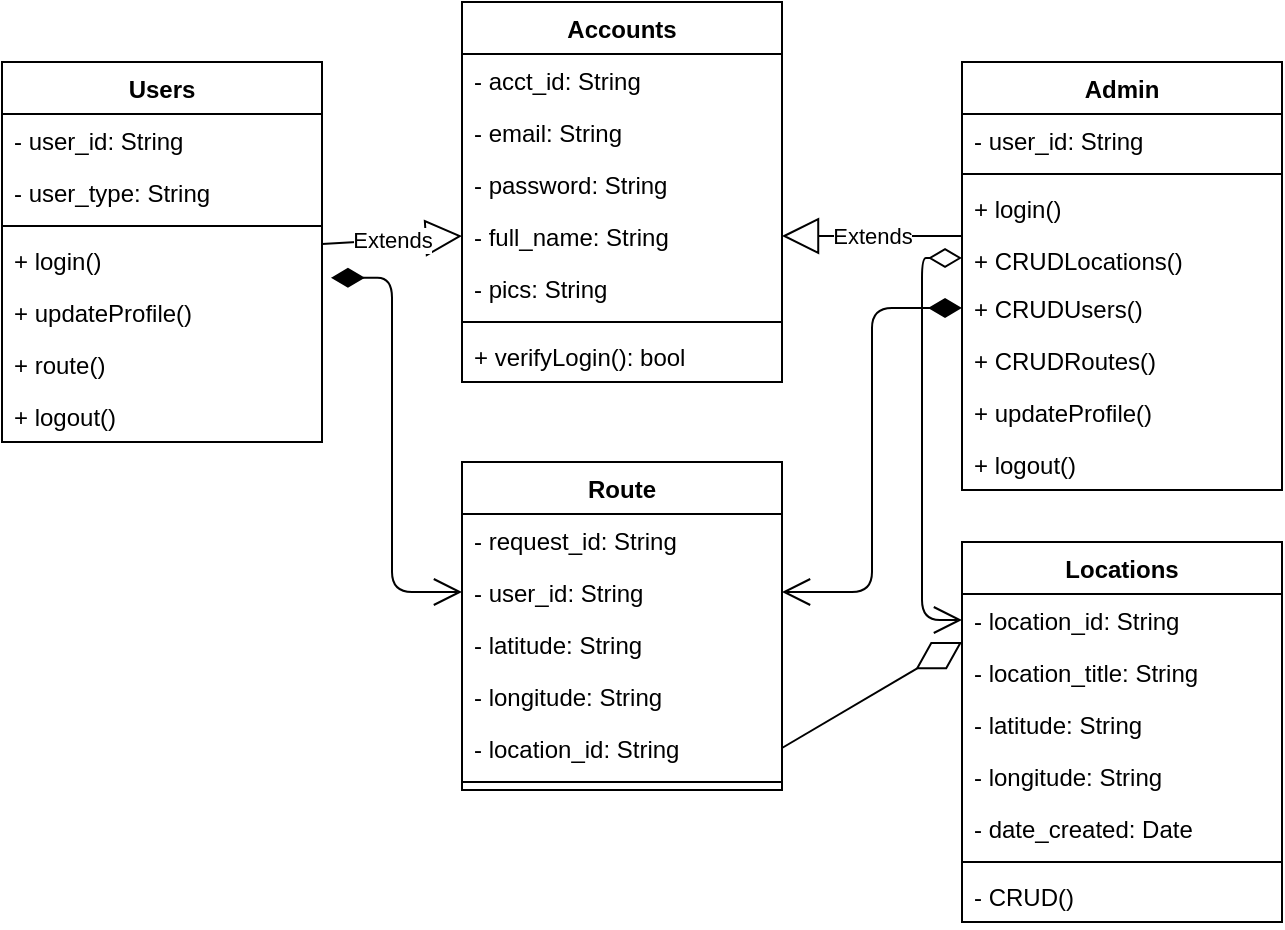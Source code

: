 <mxfile version="13.9.9" type="device"><diagram id="C5RBs43oDa-KdzZeNtuy" name="Page-1"><mxGraphModel dx="1002" dy="572" grid="1" gridSize="10" guides="1" tooltips="1" connect="1" arrows="1" fold="1" page="1" pageScale="1" pageWidth="827" pageHeight="1169" math="0" shadow="0" extFonts="Permanent Marker^https://fonts.googleapis.com/css?family=Permanent+Marker"><root><mxCell id="WIyWlLk6GJQsqaUBKTNV-0"/><mxCell id="WIyWlLk6GJQsqaUBKTNV-1" parent="WIyWlLk6GJQsqaUBKTNV-0"/><mxCell id="rUioSGqjgMgXq7_hCysb-2" value="Accounts" style="swimlane;fontStyle=1;align=center;verticalAlign=top;childLayout=stackLayout;horizontal=1;startSize=26;horizontalStack=0;resizeParent=1;resizeParentMax=0;resizeLast=0;collapsible=1;marginBottom=0;" parent="WIyWlLk6GJQsqaUBKTNV-1" vertex="1"><mxGeometry x="320" y="170" width="160" height="190" as="geometry"/></mxCell><mxCell id="-yUYOet-NQJzTtn78fEs-1" value="- acct_id: String" style="text;strokeColor=none;fillColor=none;align=left;verticalAlign=top;spacingLeft=4;spacingRight=4;overflow=hidden;rotatable=0;points=[[0,0.5],[1,0.5]];portConstraint=eastwest;" vertex="1" parent="rUioSGqjgMgXq7_hCysb-2"><mxGeometry y="26" width="160" height="26" as="geometry"/></mxCell><mxCell id="rUioSGqjgMgXq7_hCysb-6" value="- email: String" style="text;strokeColor=none;fillColor=none;align=left;verticalAlign=top;spacingLeft=4;spacingRight=4;overflow=hidden;rotatable=0;points=[[0,0.5],[1,0.5]];portConstraint=eastwest;" parent="rUioSGqjgMgXq7_hCysb-2" vertex="1"><mxGeometry y="52" width="160" height="26" as="geometry"/></mxCell><mxCell id="rUioSGqjgMgXq7_hCysb-7" value="- password: String" style="text;strokeColor=none;fillColor=none;align=left;verticalAlign=top;spacingLeft=4;spacingRight=4;overflow=hidden;rotatable=0;points=[[0,0.5],[1,0.5]];portConstraint=eastwest;" parent="rUioSGqjgMgXq7_hCysb-2" vertex="1"><mxGeometry y="78" width="160" height="26" as="geometry"/></mxCell><mxCell id="rUioSGqjgMgXq7_hCysb-33" value="- full_name: String" style="text;strokeColor=none;fillColor=none;align=left;verticalAlign=top;spacingLeft=4;spacingRight=4;overflow=hidden;rotatable=0;points=[[0,0.5],[1,0.5]];portConstraint=eastwest;" parent="rUioSGqjgMgXq7_hCysb-2" vertex="1"><mxGeometry y="104" width="160" height="26" as="geometry"/></mxCell><mxCell id="-yUYOet-NQJzTtn78fEs-0" value="- pics: String" style="text;strokeColor=none;fillColor=none;align=left;verticalAlign=top;spacingLeft=4;spacingRight=4;overflow=hidden;rotatable=0;points=[[0,0.5],[1,0.5]];portConstraint=eastwest;" vertex="1" parent="rUioSGqjgMgXq7_hCysb-2"><mxGeometry y="130" width="160" height="26" as="geometry"/></mxCell><mxCell id="rUioSGqjgMgXq7_hCysb-4" value="" style="line;strokeWidth=1;fillColor=none;align=left;verticalAlign=middle;spacingTop=-1;spacingLeft=3;spacingRight=3;rotatable=0;labelPosition=right;points=[];portConstraint=eastwest;" parent="rUioSGqjgMgXq7_hCysb-2" vertex="1"><mxGeometry y="156" width="160" height="8" as="geometry"/></mxCell><mxCell id="rUioSGqjgMgXq7_hCysb-5" value="+ verifyLogin(): bool" style="text;strokeColor=none;fillColor=none;align=left;verticalAlign=top;spacingLeft=4;spacingRight=4;overflow=hidden;rotatable=0;points=[[0,0.5],[1,0.5]];portConstraint=eastwest;" parent="rUioSGqjgMgXq7_hCysb-2" vertex="1"><mxGeometry y="164" width="160" height="26" as="geometry"/></mxCell><mxCell id="rUioSGqjgMgXq7_hCysb-9" value="Users" style="swimlane;fontStyle=1;align=center;verticalAlign=top;childLayout=stackLayout;horizontal=1;startSize=26;horizontalStack=0;resizeParent=1;resizeParentMax=0;resizeLast=0;collapsible=1;marginBottom=0;" parent="WIyWlLk6GJQsqaUBKTNV-1" vertex="1"><mxGeometry x="90" y="200" width="160" height="190" as="geometry"/></mxCell><mxCell id="c45kqgKn2ANQIQz2AFzf-6" value="- user_id: String" style="text;strokeColor=none;fillColor=none;align=left;verticalAlign=top;spacingLeft=4;spacingRight=4;overflow=hidden;rotatable=0;points=[[0,0.5],[1,0.5]];portConstraint=eastwest;" parent="rUioSGqjgMgXq7_hCysb-9" vertex="1"><mxGeometry y="26" width="160" height="26" as="geometry"/></mxCell><mxCell id="c45kqgKn2ANQIQz2AFzf-7" value="- user_type: String" style="text;strokeColor=none;fillColor=none;align=left;verticalAlign=top;spacingLeft=4;spacingRight=4;overflow=hidden;rotatable=0;points=[[0,0.5],[1,0.5]];portConstraint=eastwest;" parent="rUioSGqjgMgXq7_hCysb-9" vertex="1"><mxGeometry y="52" width="160" height="26" as="geometry"/></mxCell><mxCell id="rUioSGqjgMgXq7_hCysb-14" value="" style="line;strokeWidth=1;fillColor=none;align=left;verticalAlign=middle;spacingTop=-1;spacingLeft=3;spacingRight=3;rotatable=0;labelPosition=right;points=[];portConstraint=eastwest;" parent="rUioSGqjgMgXq7_hCysb-9" vertex="1"><mxGeometry y="78" width="160" height="8" as="geometry"/></mxCell><mxCell id="rUioSGqjgMgXq7_hCysb-18" value="+ login()" style="text;strokeColor=none;fillColor=none;align=left;verticalAlign=top;spacingLeft=4;spacingRight=4;overflow=hidden;rotatable=0;points=[[0,0.5],[1,0.5]];portConstraint=eastwest;" parent="rUioSGqjgMgXq7_hCysb-9" vertex="1"><mxGeometry y="86" width="160" height="26" as="geometry"/></mxCell><mxCell id="rUioSGqjgMgXq7_hCysb-17" value="+ updateProfile()" style="text;strokeColor=none;fillColor=none;align=left;verticalAlign=top;spacingLeft=4;spacingRight=4;overflow=hidden;rotatable=0;points=[[0,0.5],[1,0.5]];portConstraint=eastwest;" parent="rUioSGqjgMgXq7_hCysb-9" vertex="1"><mxGeometry y="112" width="160" height="26" as="geometry"/></mxCell><mxCell id="VkXToakFiRl1V9c-jUuP-0" value="+ route()" style="text;strokeColor=none;fillColor=none;align=left;verticalAlign=top;spacingLeft=4;spacingRight=4;overflow=hidden;rotatable=0;points=[[0,0.5],[1,0.5]];portConstraint=eastwest;" parent="rUioSGqjgMgXq7_hCysb-9" vertex="1"><mxGeometry y="138" width="160" height="26" as="geometry"/></mxCell><mxCell id="rUioSGqjgMgXq7_hCysb-20" value="+ logout()" style="text;strokeColor=none;fillColor=none;align=left;verticalAlign=top;spacingLeft=4;spacingRight=4;overflow=hidden;rotatable=0;points=[[0,0.5],[1,0.5]];portConstraint=eastwest;" parent="rUioSGqjgMgXq7_hCysb-9" vertex="1"><mxGeometry y="164" width="160" height="26" as="geometry"/></mxCell><mxCell id="rUioSGqjgMgXq7_hCysb-37" value="Extends" style="endArrow=block;endSize=16;endFill=0;html=1;entryX=0;entryY=0.5;entryDx=0;entryDy=0;exitX=1;exitY=0.5;exitDx=0;exitDy=0;" parent="WIyWlLk6GJQsqaUBKTNV-1" target="rUioSGqjgMgXq7_hCysb-33" edge="1"><mxGeometry width="160" relative="1" as="geometry"><mxPoint x="250.0" y="291" as="sourcePoint"/><mxPoint x="420" y="548" as="targetPoint"/></mxGeometry></mxCell><mxCell id="0q59qMsWTQ_goEaoxCQV-13" value="Admin" style="swimlane;fontStyle=1;align=center;verticalAlign=top;childLayout=stackLayout;horizontal=1;startSize=26;horizontalStack=0;resizeParent=1;resizeParentMax=0;resizeLast=0;collapsible=1;marginBottom=0;" parent="WIyWlLk6GJQsqaUBKTNV-1" vertex="1"><mxGeometry x="570" y="200" width="160" height="214" as="geometry"/></mxCell><mxCell id="0q59qMsWTQ_goEaoxCQV-14" value="- user_id: String" style="text;strokeColor=none;fillColor=none;align=left;verticalAlign=top;spacingLeft=4;spacingRight=4;overflow=hidden;rotatable=0;points=[[0,0.5],[1,0.5]];portConstraint=eastwest;" parent="0q59qMsWTQ_goEaoxCQV-13" vertex="1"><mxGeometry y="26" width="160" height="26" as="geometry"/></mxCell><mxCell id="0q59qMsWTQ_goEaoxCQV-18" value="" style="line;strokeWidth=1;fillColor=none;align=left;verticalAlign=middle;spacingTop=-1;spacingLeft=3;spacingRight=3;rotatable=0;labelPosition=right;points=[];portConstraint=eastwest;" parent="0q59qMsWTQ_goEaoxCQV-13" vertex="1"><mxGeometry y="52" width="160" height="8" as="geometry"/></mxCell><mxCell id="0q59qMsWTQ_goEaoxCQV-19" value="+ login()" style="text;strokeColor=none;fillColor=none;align=left;verticalAlign=top;spacingLeft=4;spacingRight=4;overflow=hidden;rotatable=0;points=[[0,0.5],[1,0.5]];portConstraint=eastwest;" parent="0q59qMsWTQ_goEaoxCQV-13" vertex="1"><mxGeometry y="60" width="160" height="26" as="geometry"/></mxCell><mxCell id="0q59qMsWTQ_goEaoxCQV-20" value="+ CRUDLocations()" style="text;strokeColor=none;fillColor=none;align=left;verticalAlign=top;spacingLeft=4;spacingRight=4;overflow=hidden;rotatable=0;points=[[0,0.5],[1,0.5]];portConstraint=eastwest;" parent="0q59qMsWTQ_goEaoxCQV-13" vertex="1"><mxGeometry y="86" width="160" height="24" as="geometry"/></mxCell><mxCell id="0q59qMsWTQ_goEaoxCQV-21" value="+ CRUDUsers()" style="text;strokeColor=none;fillColor=none;align=left;verticalAlign=top;spacingLeft=4;spacingRight=4;overflow=hidden;rotatable=0;points=[[0,0.5],[1,0.5]];portConstraint=eastwest;" parent="0q59qMsWTQ_goEaoxCQV-13" vertex="1"><mxGeometry y="110" width="160" height="26" as="geometry"/></mxCell><mxCell id="0q59qMsWTQ_goEaoxCQV-25" value="+ CRUDRoutes()" style="text;strokeColor=none;fillColor=none;align=left;verticalAlign=top;spacingLeft=4;spacingRight=4;overflow=hidden;rotatable=0;points=[[0,0.5],[1,0.5]];portConstraint=eastwest;" parent="0q59qMsWTQ_goEaoxCQV-13" vertex="1"><mxGeometry y="136" width="160" height="26" as="geometry"/></mxCell><mxCell id="0q59qMsWTQ_goEaoxCQV-22" value="+ updateProfile()" style="text;strokeColor=none;fillColor=none;align=left;verticalAlign=top;spacingLeft=4;spacingRight=4;overflow=hidden;rotatable=0;points=[[0,0.5],[1,0.5]];portConstraint=eastwest;" parent="0q59qMsWTQ_goEaoxCQV-13" vertex="1"><mxGeometry y="162" width="160" height="26" as="geometry"/></mxCell><mxCell id="0q59qMsWTQ_goEaoxCQV-23" value="+ logout()" style="text;strokeColor=none;fillColor=none;align=left;verticalAlign=top;spacingLeft=4;spacingRight=4;overflow=hidden;rotatable=0;points=[[0,0.5],[1,0.5]];portConstraint=eastwest;" parent="0q59qMsWTQ_goEaoxCQV-13" vertex="1"><mxGeometry y="188" width="160" height="26" as="geometry"/></mxCell><mxCell id="0q59qMsWTQ_goEaoxCQV-24" value="Extends" style="endArrow=block;endSize=16;endFill=0;html=1;" parent="WIyWlLk6GJQsqaUBKTNV-1" edge="1"><mxGeometry width="160" relative="1" as="geometry"><mxPoint x="570" y="287" as="sourcePoint"/><mxPoint x="480" y="287" as="targetPoint"/><Array as="points"><mxPoint x="530" y="287"/></Array></mxGeometry></mxCell><mxCell id="0FEyIL5n0Me2F_UGlExN-2" value="Route" style="swimlane;fontStyle=1;align=center;verticalAlign=top;childLayout=stackLayout;horizontal=1;startSize=26;horizontalStack=0;resizeParent=1;resizeParentMax=0;resizeLast=0;collapsible=1;marginBottom=0;" parent="WIyWlLk6GJQsqaUBKTNV-1" vertex="1"><mxGeometry x="320" y="400" width="160" height="164" as="geometry"/></mxCell><mxCell id="0FEyIL5n0Me2F_UGlExN-3" value="- request_id: String" style="text;strokeColor=none;fillColor=none;align=left;verticalAlign=top;spacingLeft=4;spacingRight=4;overflow=hidden;rotatable=0;points=[[0,0.5],[1,0.5]];portConstraint=eastwest;" parent="0FEyIL5n0Me2F_UGlExN-2" vertex="1"><mxGeometry y="26" width="160" height="26" as="geometry"/></mxCell><mxCell id="-yUYOet-NQJzTtn78fEs-2" value="- user_id: String" style="text;strokeColor=none;fillColor=none;align=left;verticalAlign=top;spacingLeft=4;spacingRight=4;overflow=hidden;rotatable=0;points=[[0,0.5],[1,0.5]];portConstraint=eastwest;" vertex="1" parent="0FEyIL5n0Me2F_UGlExN-2"><mxGeometry y="52" width="160" height="26" as="geometry"/></mxCell><mxCell id="0FEyIL5n0Me2F_UGlExN-5" value="- latitude: String" style="text;strokeColor=none;fillColor=none;align=left;verticalAlign=top;spacingLeft=4;spacingRight=4;overflow=hidden;rotatable=0;points=[[0,0.5],[1,0.5]];portConstraint=eastwest;" parent="0FEyIL5n0Me2F_UGlExN-2" vertex="1"><mxGeometry y="78" width="160" height="26" as="geometry"/></mxCell><mxCell id="0FEyIL5n0Me2F_UGlExN-4" value="- longitude: String" style="text;strokeColor=none;fillColor=none;align=left;verticalAlign=top;spacingLeft=4;spacingRight=4;overflow=hidden;rotatable=0;points=[[0,0.5],[1,0.5]];portConstraint=eastwest;" parent="0FEyIL5n0Me2F_UGlExN-2" vertex="1"><mxGeometry y="104" width="160" height="26" as="geometry"/></mxCell><mxCell id="0FEyIL5n0Me2F_UGlExN-12" value="- location_id: String" style="text;strokeColor=none;fillColor=none;align=left;verticalAlign=top;spacingLeft=4;spacingRight=4;overflow=hidden;rotatable=0;points=[[0,0.5],[1,0.5]];portConstraint=eastwest;" parent="0FEyIL5n0Me2F_UGlExN-2" vertex="1"><mxGeometry y="130" width="160" height="26" as="geometry"/></mxCell><mxCell id="0FEyIL5n0Me2F_UGlExN-7" value="" style="line;strokeWidth=1;fillColor=none;align=left;verticalAlign=middle;spacingTop=-1;spacingLeft=3;spacingRight=3;rotatable=0;labelPosition=right;points=[];portConstraint=eastwest;" parent="0FEyIL5n0Me2F_UGlExN-2" vertex="1"><mxGeometry y="156" width="160" height="8" as="geometry"/></mxCell><mxCell id="-yUYOet-NQJzTtn78fEs-3" value="" style="endArrow=open;html=1;endSize=12;startArrow=diamondThin;startSize=14;startFill=1;edgeStyle=orthogonalEdgeStyle;align=left;verticalAlign=bottom;exitX=1.028;exitY=0.842;exitDx=0;exitDy=0;exitPerimeter=0;entryX=0;entryY=0.5;entryDx=0;entryDy=0;" edge="1" parent="WIyWlLk6GJQsqaUBKTNV-1" source="rUioSGqjgMgXq7_hCysb-18" target="-yUYOet-NQJzTtn78fEs-2"><mxGeometry x="-1" y="3" relative="1" as="geometry"><mxPoint x="110" y="600" as="sourcePoint"/><mxPoint x="270" y="600" as="targetPoint"/></mxGeometry></mxCell><mxCell id="-yUYOet-NQJzTtn78fEs-4" value="" style="endArrow=open;html=1;endSize=12;startArrow=diamondThin;startSize=14;startFill=1;edgeStyle=orthogonalEdgeStyle;align=left;verticalAlign=bottom;exitX=0;exitY=0.5;exitDx=0;exitDy=0;entryX=1;entryY=0.5;entryDx=0;entryDy=0;" edge="1" parent="WIyWlLk6GJQsqaUBKTNV-1" source="0q59qMsWTQ_goEaoxCQV-21" target="-yUYOet-NQJzTtn78fEs-2"><mxGeometry x="-1" y="3" relative="1" as="geometry"><mxPoint x="490.0" y="380.012" as="sourcePoint"/><mxPoint x="555.52" y="511.12" as="targetPoint"/></mxGeometry></mxCell><mxCell id="-yUYOet-NQJzTtn78fEs-5" value="Locations" style="swimlane;fontStyle=1;align=center;verticalAlign=top;childLayout=stackLayout;horizontal=1;startSize=26;horizontalStack=0;resizeParent=1;resizeParentMax=0;resizeLast=0;collapsible=1;marginBottom=0;" vertex="1" parent="WIyWlLk6GJQsqaUBKTNV-1"><mxGeometry x="570" y="440" width="160" height="190" as="geometry"/></mxCell><mxCell id="-yUYOet-NQJzTtn78fEs-6" value="- location_id: String" style="text;strokeColor=none;fillColor=none;align=left;verticalAlign=top;spacingLeft=4;spacingRight=4;overflow=hidden;rotatable=0;points=[[0,0.5],[1,0.5]];portConstraint=eastwest;" vertex="1" parent="-yUYOet-NQJzTtn78fEs-5"><mxGeometry y="26" width="160" height="26" as="geometry"/></mxCell><mxCell id="-yUYOet-NQJzTtn78fEs-18" value="- location_title: String" style="text;strokeColor=none;fillColor=none;align=left;verticalAlign=top;spacingLeft=4;spacingRight=4;overflow=hidden;rotatable=0;points=[[0,0.5],[1,0.5]];portConstraint=eastwest;" vertex="1" parent="-yUYOet-NQJzTtn78fEs-5"><mxGeometry y="52" width="160" height="26" as="geometry"/></mxCell><mxCell id="-yUYOet-NQJzTtn78fEs-8" value="- latitude: String" style="text;strokeColor=none;fillColor=none;align=left;verticalAlign=top;spacingLeft=4;spacingRight=4;overflow=hidden;rotatable=0;points=[[0,0.5],[1,0.5]];portConstraint=eastwest;" vertex="1" parent="-yUYOet-NQJzTtn78fEs-5"><mxGeometry y="78" width="160" height="26" as="geometry"/></mxCell><mxCell id="-yUYOet-NQJzTtn78fEs-9" value="- longitude: String" style="text;strokeColor=none;fillColor=none;align=left;verticalAlign=top;spacingLeft=4;spacingRight=4;overflow=hidden;rotatable=0;points=[[0,0.5],[1,0.5]];portConstraint=eastwest;" vertex="1" parent="-yUYOet-NQJzTtn78fEs-5"><mxGeometry y="104" width="160" height="26" as="geometry"/></mxCell><mxCell id="-yUYOet-NQJzTtn78fEs-10" value="- date_created: Date" style="text;strokeColor=none;fillColor=none;align=left;verticalAlign=top;spacingLeft=4;spacingRight=4;overflow=hidden;rotatable=0;points=[[0,0.5],[1,0.5]];portConstraint=eastwest;" vertex="1" parent="-yUYOet-NQJzTtn78fEs-5"><mxGeometry y="130" width="160" height="26" as="geometry"/></mxCell><mxCell id="-yUYOet-NQJzTtn78fEs-12" value="" style="line;strokeWidth=1;fillColor=none;align=left;verticalAlign=middle;spacingTop=-1;spacingLeft=3;spacingRight=3;rotatable=0;labelPosition=right;points=[];portConstraint=eastwest;" vertex="1" parent="-yUYOet-NQJzTtn78fEs-5"><mxGeometry y="156" width="160" height="8" as="geometry"/></mxCell><mxCell id="-yUYOet-NQJzTtn78fEs-16" value="- CRUD()&#10;&#10;" style="text;strokeColor=none;fillColor=none;align=left;verticalAlign=top;spacingLeft=4;spacingRight=4;overflow=hidden;rotatable=0;points=[[0,0.5],[1,0.5]];portConstraint=eastwest;" vertex="1" parent="-yUYOet-NQJzTtn78fEs-5"><mxGeometry y="164" width="160" height="26" as="geometry"/></mxCell><mxCell id="-yUYOet-NQJzTtn78fEs-13" value="" style="endArrow=diamondThin;endFill=0;endSize=24;html=1;exitX=1;exitY=0.5;exitDx=0;exitDy=0;entryX=0;entryY=0.923;entryDx=0;entryDy=0;entryPerimeter=0;" edge="1" parent="WIyWlLk6GJQsqaUBKTNV-1" source="0FEyIL5n0Me2F_UGlExN-12" target="-yUYOet-NQJzTtn78fEs-6"><mxGeometry width="160" relative="1" as="geometry"><mxPoint x="420" y="650" as="sourcePoint"/><mxPoint x="560" y="480" as="targetPoint"/></mxGeometry></mxCell><mxCell id="-yUYOet-NQJzTtn78fEs-15" value="" style="endArrow=open;html=1;endSize=12;startArrow=diamondThin;startSize=14;startFill=0;edgeStyle=orthogonalEdgeStyle;align=left;verticalAlign=bottom;entryX=0;entryY=0.5;entryDx=0;entryDy=0;exitX=0;exitY=0.5;exitDx=0;exitDy=0;" edge="1" parent="WIyWlLk6GJQsqaUBKTNV-1" source="0q59qMsWTQ_goEaoxCQV-20" target="-yUYOet-NQJzTtn78fEs-6"><mxGeometry x="-1" y="3" relative="1" as="geometry"><mxPoint x="370" y="370" as="sourcePoint"/><mxPoint x="530" y="370" as="targetPoint"/><Array as="points"><mxPoint x="550" y="298"/><mxPoint x="550" y="479"/></Array></mxGeometry></mxCell></root></mxGraphModel></diagram></mxfile>